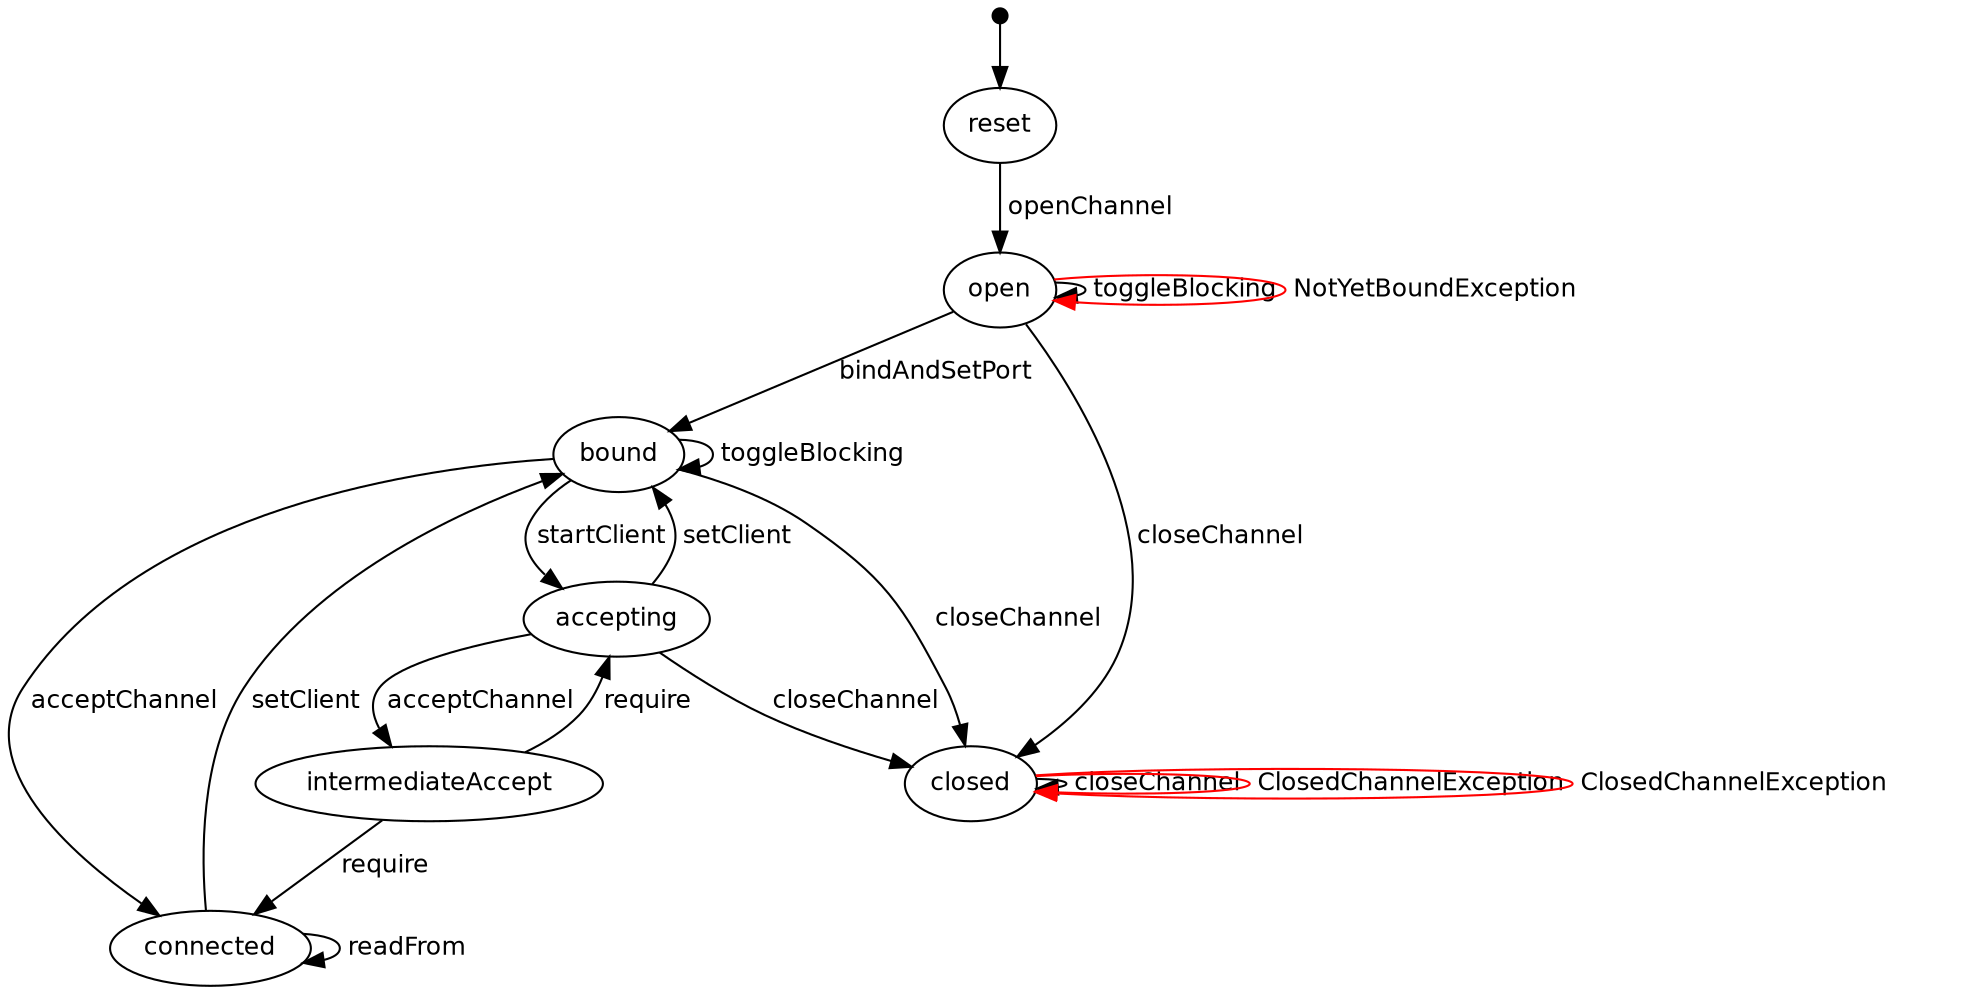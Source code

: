 digraph model {
  graph [ rankdir = "TB", ranksep="0.4", nodesep="0.2" ];
  node [ fontname = "Helvetica", fontsize="12.0", margin="0.07" ];
  edge [ fontname = "Helvetica", fontsize="12.0", margin="0.05" ];
  "" [ shape = "point", height="0.1" ];
  "" -> reset
  connected	-> connected [ label = " readFrom " ];
  connected	-> bound [ label = " setClient " ];
  bound	-> bound [ label = " toggleBlocking " ];
  bound	-> connected [ label = " acceptChannel " ];
  bound	-> accepting [ label = " startClient " ];
  bound	-> closed [ label = " closeChannel " ];
  reset	-> open [ label = " openChannel " ];
  accepting	-> intermediateAccept [ label = " acceptChannel " ];
  accepting	-> bound [ label = " setClient " ];
  accepting	-> closed [ label = " closeChannel " ];
  open	-> open [ label = " toggleBlocking " ];
  open	-> bound [ label = " bindAndSetPort " ];
  open	-> open [ label = " NotYetBoundException " color = "red" ];
  open	-> closed [ label = " closeChannel " ];
  intermediateAccept	-> connected [ label = " require " ];
  intermediateAccept	-> accepting [ label = " require " ];
  closed	-> closed [ label = " closeChannel " ];
  closed	-> closed [ label = " ClosedChannelException " color = "red" ];
  closed	-> closed [ label = " ClosedChannelException " color = "red" ];
}
